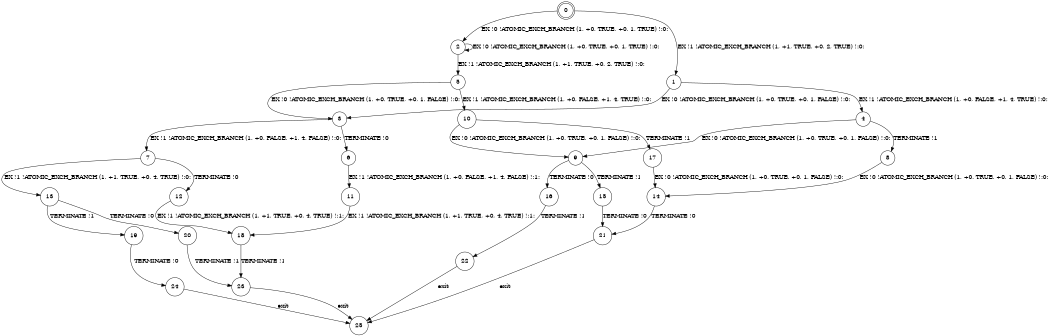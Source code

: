 digraph BCG {
size = "7, 10.5";
center = TRUE;
node [shape = circle];
0 [peripheries = 2];
0 -> 1 [label = "EX !1 !ATOMIC_EXCH_BRANCH (1, +1, TRUE, +0, 2, TRUE) !:0:"];
0 -> 2 [label = "EX !0 !ATOMIC_EXCH_BRANCH (1, +0, TRUE, +0, 1, TRUE) !:0:"];
1 -> 3 [label = "EX !0 !ATOMIC_EXCH_BRANCH (1, +0, TRUE, +0, 1, FALSE) !:0:"];
1 -> 4 [label = "EX !1 !ATOMIC_EXCH_BRANCH (1, +0, FALSE, +1, 4, TRUE) !:0:"];
2 -> 5 [label = "EX !1 !ATOMIC_EXCH_BRANCH (1, +1, TRUE, +0, 2, TRUE) !:0:"];
2 -> 2 [label = "EX !0 !ATOMIC_EXCH_BRANCH (1, +0, TRUE, +0, 1, TRUE) !:0:"];
3 -> 6 [label = "TERMINATE !0"];
3 -> 7 [label = "EX !1 !ATOMIC_EXCH_BRANCH (1, +0, FALSE, +1, 4, FALSE) !:0:"];
4 -> 8 [label = "TERMINATE !1"];
4 -> 9 [label = "EX !0 !ATOMIC_EXCH_BRANCH (1, +0, TRUE, +0, 1, FALSE) !:0:"];
5 -> 10 [label = "EX !1 !ATOMIC_EXCH_BRANCH (1, +0, FALSE, +1, 4, TRUE) !:0:"];
5 -> 3 [label = "EX !0 !ATOMIC_EXCH_BRANCH (1, +0, TRUE, +0, 1, FALSE) !:0:"];
6 -> 11 [label = "EX !1 !ATOMIC_EXCH_BRANCH (1, +0, FALSE, +1, 4, FALSE) !:1:"];
7 -> 12 [label = "TERMINATE !0"];
7 -> 13 [label = "EX !1 !ATOMIC_EXCH_BRANCH (1, +1, TRUE, +0, 4, TRUE) !:0:"];
8 -> 14 [label = "EX !0 !ATOMIC_EXCH_BRANCH (1, +0, TRUE, +0, 1, FALSE) !:0:"];
9 -> 15 [label = "TERMINATE !1"];
9 -> 16 [label = "TERMINATE !0"];
10 -> 17 [label = "TERMINATE !1"];
10 -> 9 [label = "EX !0 !ATOMIC_EXCH_BRANCH (1, +0, TRUE, +0, 1, FALSE) !:0:"];
11 -> 18 [label = "EX !1 !ATOMIC_EXCH_BRANCH (1, +1, TRUE, +0, 4, TRUE) !:1:"];
12 -> 18 [label = "EX !1 !ATOMIC_EXCH_BRANCH (1, +1, TRUE, +0, 4, TRUE) !:1:"];
13 -> 19 [label = "TERMINATE !1"];
13 -> 20 [label = "TERMINATE !0"];
14 -> 21 [label = "TERMINATE !0"];
15 -> 21 [label = "TERMINATE !0"];
16 -> 22 [label = "TERMINATE !1"];
17 -> 14 [label = "EX !0 !ATOMIC_EXCH_BRANCH (1, +0, TRUE, +0, 1, FALSE) !:0:"];
18 -> 23 [label = "TERMINATE !1"];
19 -> 24 [label = "TERMINATE !0"];
20 -> 23 [label = "TERMINATE !1"];
21 -> 25 [label = "exit"];
22 -> 25 [label = "exit"];
23 -> 25 [label = "exit"];
24 -> 25 [label = "exit"];
}
